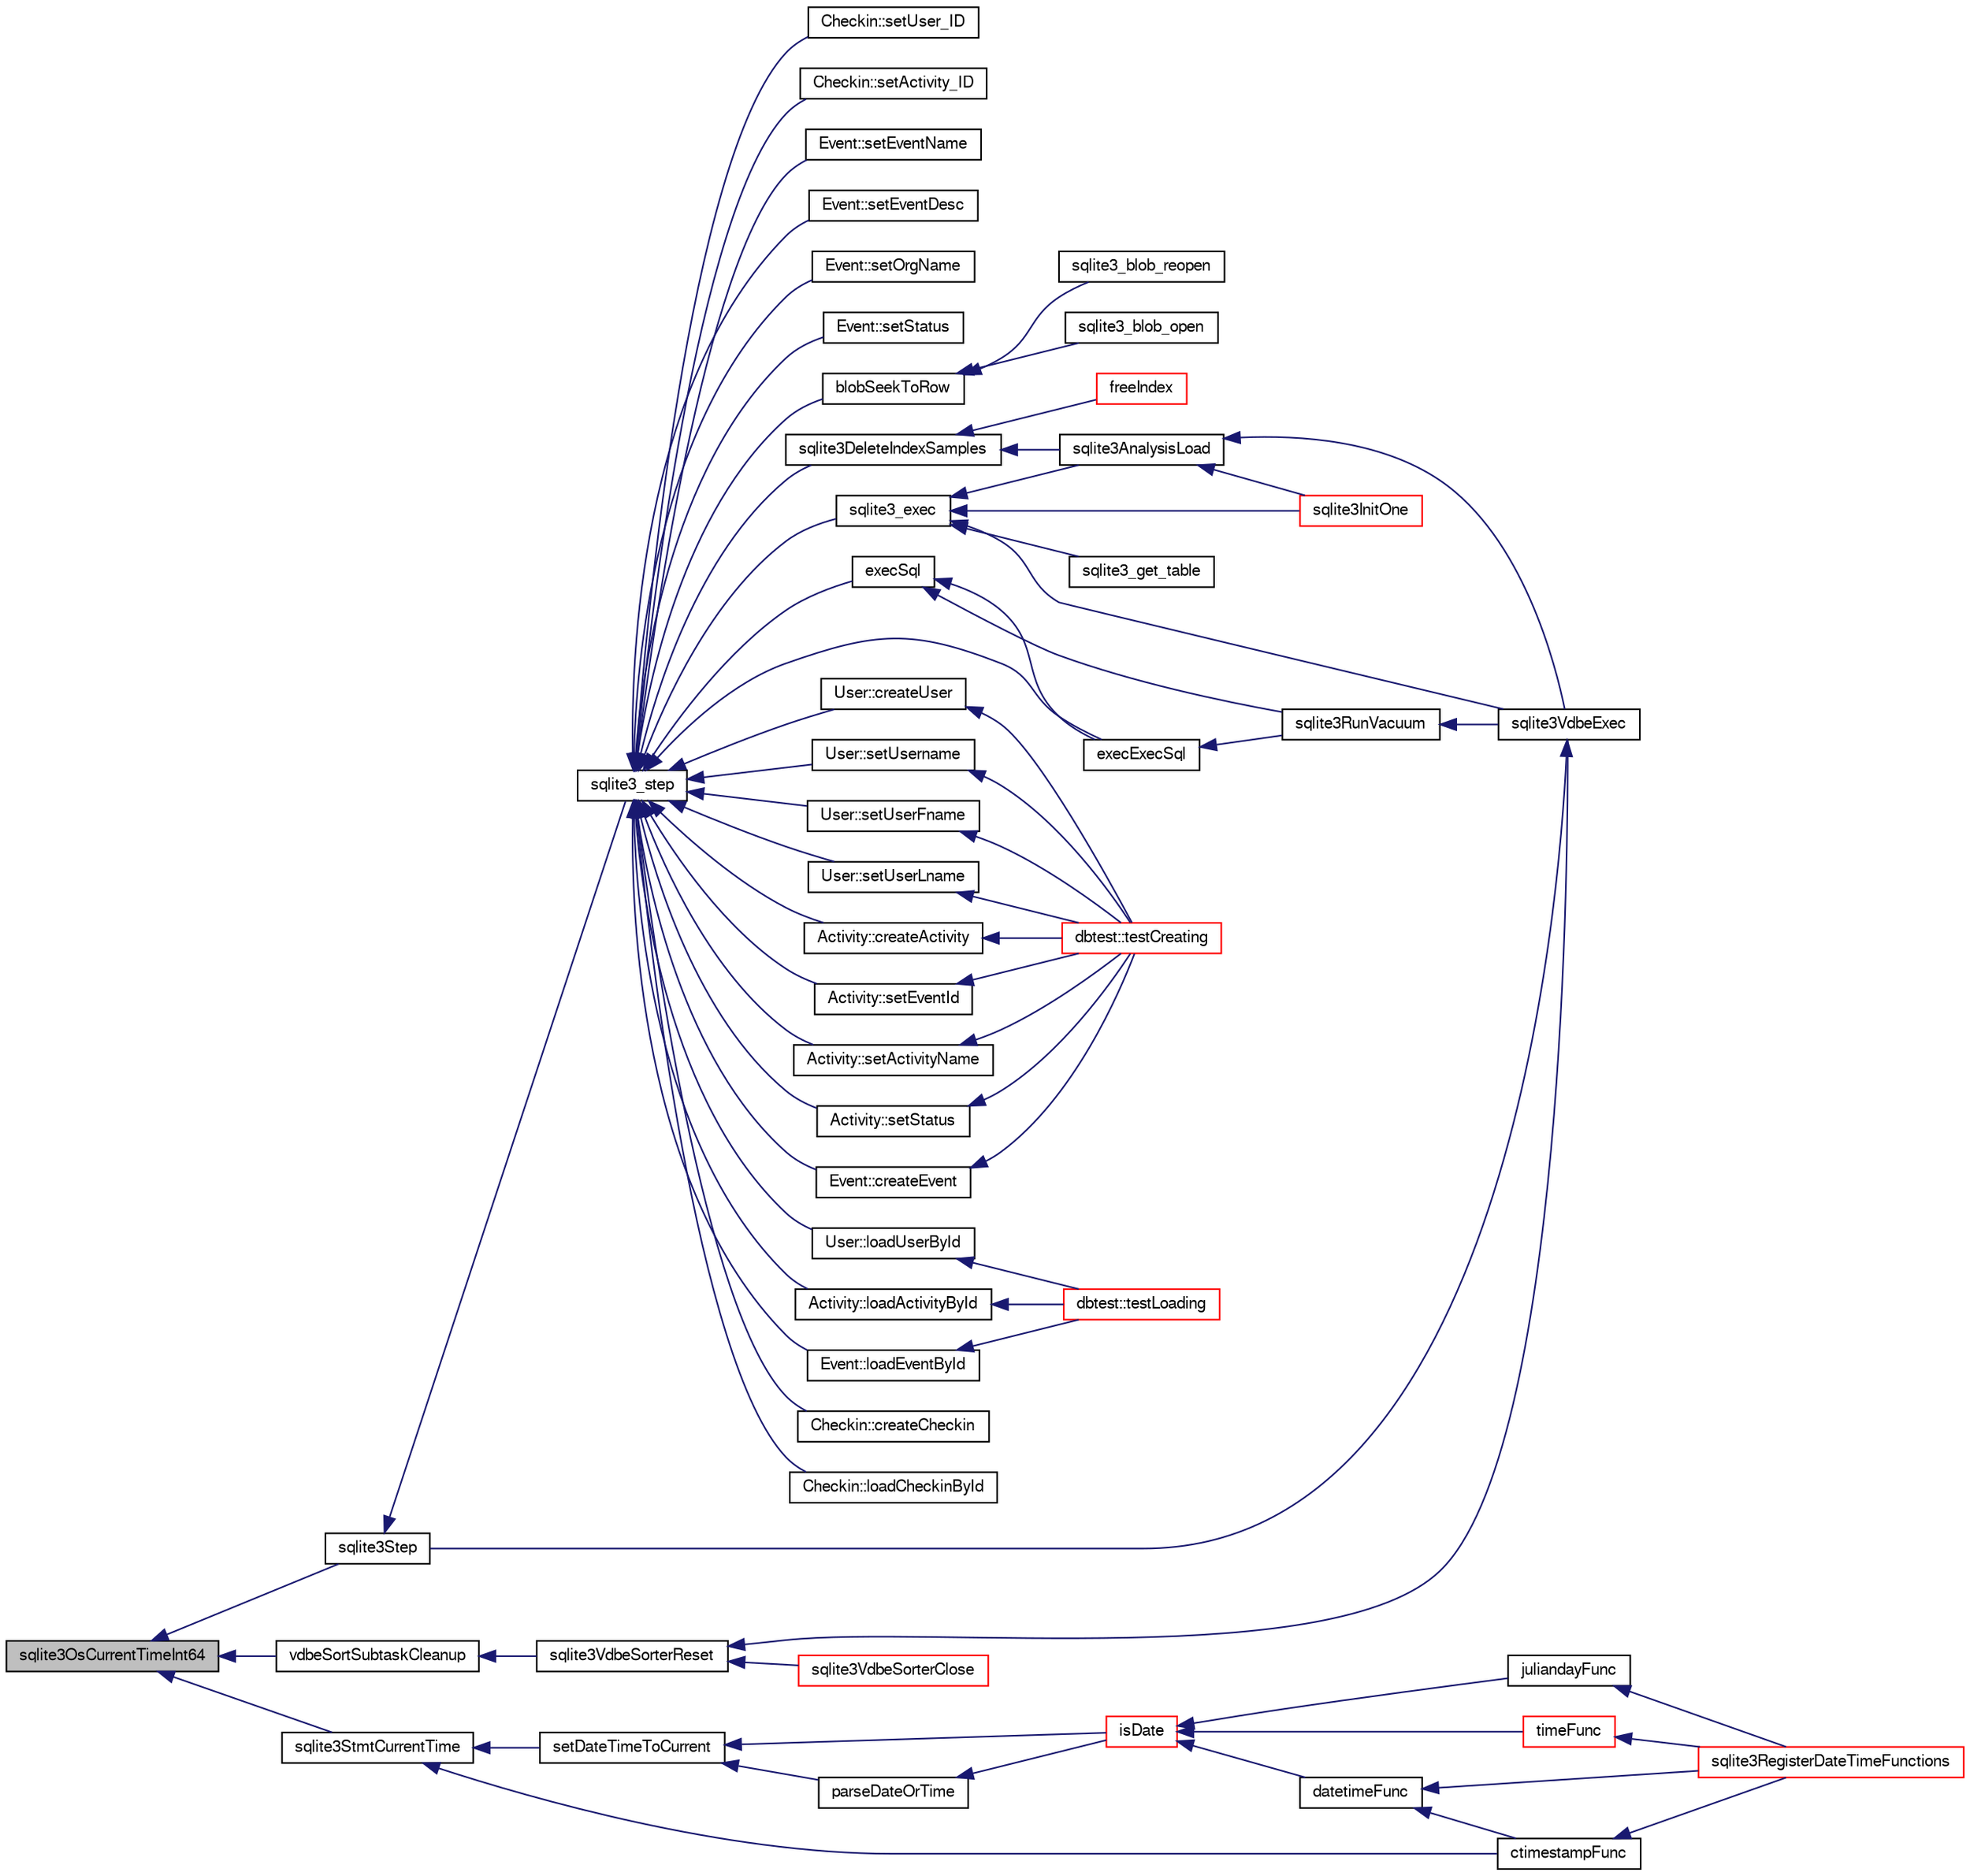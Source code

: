 digraph "sqlite3OsCurrentTimeInt64"
{
  edge [fontname="FreeSans",fontsize="10",labelfontname="FreeSans",labelfontsize="10"];
  node [fontname="FreeSans",fontsize="10",shape=record];
  rankdir="LR";
  Node607330 [label="sqlite3OsCurrentTimeInt64",height=0.2,width=0.4,color="black", fillcolor="grey75", style="filled", fontcolor="black"];
  Node607330 -> Node607331 [dir="back",color="midnightblue",fontsize="10",style="solid",fontname="FreeSans"];
  Node607331 [label="sqlite3Step",height=0.2,width=0.4,color="black", fillcolor="white", style="filled",URL="$sqlite3_8c.html#a3f2872e873e2758a4beedad1d5113554"];
  Node607331 -> Node607332 [dir="back",color="midnightblue",fontsize="10",style="solid",fontname="FreeSans"];
  Node607332 [label="sqlite3_step",height=0.2,width=0.4,color="black", fillcolor="white", style="filled",URL="$sqlite3_8h.html#ac1e491ce36b7471eb28387f7d3c74334"];
  Node607332 -> Node607333 [dir="back",color="midnightblue",fontsize="10",style="solid",fontname="FreeSans"];
  Node607333 [label="Activity::createActivity",height=0.2,width=0.4,color="black", fillcolor="white", style="filled",URL="$classActivity.html#a813cc5e52c14ab49b39014c134e3425b"];
  Node607333 -> Node607334 [dir="back",color="midnightblue",fontsize="10",style="solid",fontname="FreeSans"];
  Node607334 [label="dbtest::testCreating",height=0.2,width=0.4,color="red", fillcolor="white", style="filled",URL="$classdbtest.html#a8193e88a7df657069c8a6bd09c8243b7"];
  Node607332 -> Node607336 [dir="back",color="midnightblue",fontsize="10",style="solid",fontname="FreeSans"];
  Node607336 [label="Activity::loadActivityById",height=0.2,width=0.4,color="black", fillcolor="white", style="filled",URL="$classActivity.html#abe4ffb4f08a47212ebf9013259d9e7fd"];
  Node607336 -> Node607337 [dir="back",color="midnightblue",fontsize="10",style="solid",fontname="FreeSans"];
  Node607337 [label="dbtest::testLoading",height=0.2,width=0.4,color="red", fillcolor="white", style="filled",URL="$classdbtest.html#a6f98d82a2c8e2b9040848763504ddae1"];
  Node607332 -> Node607338 [dir="back",color="midnightblue",fontsize="10",style="solid",fontname="FreeSans"];
  Node607338 [label="Activity::setEventId",height=0.2,width=0.4,color="black", fillcolor="white", style="filled",URL="$classActivity.html#adb1d0fd0d08f473e068f0a4086bfa9ca"];
  Node607338 -> Node607334 [dir="back",color="midnightblue",fontsize="10",style="solid",fontname="FreeSans"];
  Node607332 -> Node607339 [dir="back",color="midnightblue",fontsize="10",style="solid",fontname="FreeSans"];
  Node607339 [label="Activity::setActivityName",height=0.2,width=0.4,color="black", fillcolor="white", style="filled",URL="$classActivity.html#a62dc3737b33915a36086f9dd26d16a81"];
  Node607339 -> Node607334 [dir="back",color="midnightblue",fontsize="10",style="solid",fontname="FreeSans"];
  Node607332 -> Node607340 [dir="back",color="midnightblue",fontsize="10",style="solid",fontname="FreeSans"];
  Node607340 [label="Activity::setStatus",height=0.2,width=0.4,color="black", fillcolor="white", style="filled",URL="$classActivity.html#af618135a7738f4d2a7ee147a8ef912ea"];
  Node607340 -> Node607334 [dir="back",color="midnightblue",fontsize="10",style="solid",fontname="FreeSans"];
  Node607332 -> Node607341 [dir="back",color="midnightblue",fontsize="10",style="solid",fontname="FreeSans"];
  Node607341 [label="Checkin::createCheckin",height=0.2,width=0.4,color="black", fillcolor="white", style="filled",URL="$classCheckin.html#a4e40acdf7fff0e607f6de4f24f3a163c"];
  Node607332 -> Node607342 [dir="back",color="midnightblue",fontsize="10",style="solid",fontname="FreeSans"];
  Node607342 [label="Checkin::loadCheckinById",height=0.2,width=0.4,color="black", fillcolor="white", style="filled",URL="$classCheckin.html#a3461f70ea6c68475225f2a07f78a21e0"];
  Node607332 -> Node607343 [dir="back",color="midnightblue",fontsize="10",style="solid",fontname="FreeSans"];
  Node607343 [label="Checkin::setUser_ID",height=0.2,width=0.4,color="black", fillcolor="white", style="filled",URL="$classCheckin.html#a76ab640f4f912876dbebf183db5359c6"];
  Node607332 -> Node607344 [dir="back",color="midnightblue",fontsize="10",style="solid",fontname="FreeSans"];
  Node607344 [label="Checkin::setActivity_ID",height=0.2,width=0.4,color="black", fillcolor="white", style="filled",URL="$classCheckin.html#ab2ff3ec2604ec73a42af25874a00b232"];
  Node607332 -> Node607345 [dir="back",color="midnightblue",fontsize="10",style="solid",fontname="FreeSans"];
  Node607345 [label="Event::createEvent",height=0.2,width=0.4,color="black", fillcolor="white", style="filled",URL="$classEvent.html#a77adb9f4a46ffb32c2d931f0691f5903"];
  Node607345 -> Node607334 [dir="back",color="midnightblue",fontsize="10",style="solid",fontname="FreeSans"];
  Node607332 -> Node607346 [dir="back",color="midnightblue",fontsize="10",style="solid",fontname="FreeSans"];
  Node607346 [label="Event::loadEventById",height=0.2,width=0.4,color="black", fillcolor="white", style="filled",URL="$classEvent.html#afa66cea33f722dbeecb69cc98fdea055"];
  Node607346 -> Node607337 [dir="back",color="midnightblue",fontsize="10",style="solid",fontname="FreeSans"];
  Node607332 -> Node607347 [dir="back",color="midnightblue",fontsize="10",style="solid",fontname="FreeSans"];
  Node607347 [label="Event::setEventName",height=0.2,width=0.4,color="black", fillcolor="white", style="filled",URL="$classEvent.html#a10596b6ca077df05184e30d62b08729d"];
  Node607332 -> Node607348 [dir="back",color="midnightblue",fontsize="10",style="solid",fontname="FreeSans"];
  Node607348 [label="Event::setEventDesc",height=0.2,width=0.4,color="black", fillcolor="white", style="filled",URL="$classEvent.html#ae36b8377dcae792f1c5c4726024c981b"];
  Node607332 -> Node607349 [dir="back",color="midnightblue",fontsize="10",style="solid",fontname="FreeSans"];
  Node607349 [label="Event::setOrgName",height=0.2,width=0.4,color="black", fillcolor="white", style="filled",URL="$classEvent.html#a19aac0f776bd764563a54977656cf680"];
  Node607332 -> Node607350 [dir="back",color="midnightblue",fontsize="10",style="solid",fontname="FreeSans"];
  Node607350 [label="Event::setStatus",height=0.2,width=0.4,color="black", fillcolor="white", style="filled",URL="$classEvent.html#ab0a6b9285af0f4172eb841e2b80f8972"];
  Node607332 -> Node607351 [dir="back",color="midnightblue",fontsize="10",style="solid",fontname="FreeSans"];
  Node607351 [label="blobSeekToRow",height=0.2,width=0.4,color="black", fillcolor="white", style="filled",URL="$sqlite3_8c.html#afff57e13332b98c8a44a7cebe38962ab"];
  Node607351 -> Node607352 [dir="back",color="midnightblue",fontsize="10",style="solid",fontname="FreeSans"];
  Node607352 [label="sqlite3_blob_open",height=0.2,width=0.4,color="black", fillcolor="white", style="filled",URL="$sqlite3_8h.html#adb8ad839a5bdd62a43785132bc7dd518"];
  Node607351 -> Node607353 [dir="back",color="midnightblue",fontsize="10",style="solid",fontname="FreeSans"];
  Node607353 [label="sqlite3_blob_reopen",height=0.2,width=0.4,color="black", fillcolor="white", style="filled",URL="$sqlite3_8h.html#abc77c24fdc0150138490359a94360f7e"];
  Node607332 -> Node607354 [dir="back",color="midnightblue",fontsize="10",style="solid",fontname="FreeSans"];
  Node607354 [label="sqlite3DeleteIndexSamples",height=0.2,width=0.4,color="black", fillcolor="white", style="filled",URL="$sqlite3_8c.html#aaeda0302fbf61397ec009f65bed047ef"];
  Node607354 -> Node607355 [dir="back",color="midnightblue",fontsize="10",style="solid",fontname="FreeSans"];
  Node607355 [label="sqlite3AnalysisLoad",height=0.2,width=0.4,color="black", fillcolor="white", style="filled",URL="$sqlite3_8c.html#a48a2301c27e1d3d68708b9b8761b5a01"];
  Node607355 -> Node607356 [dir="back",color="midnightblue",fontsize="10",style="solid",fontname="FreeSans"];
  Node607356 [label="sqlite3VdbeExec",height=0.2,width=0.4,color="black", fillcolor="white", style="filled",URL="$sqlite3_8c.html#a8ce40a614bdc56719c4d642b1e4dfb21"];
  Node607356 -> Node607331 [dir="back",color="midnightblue",fontsize="10",style="solid",fontname="FreeSans"];
  Node607355 -> Node607357 [dir="back",color="midnightblue",fontsize="10",style="solid",fontname="FreeSans"];
  Node607357 [label="sqlite3InitOne",height=0.2,width=0.4,color="red", fillcolor="white", style="filled",URL="$sqlite3_8c.html#ac4318b25df65269906b0379251fe9b85"];
  Node607354 -> Node607458 [dir="back",color="midnightblue",fontsize="10",style="solid",fontname="FreeSans"];
  Node607458 [label="freeIndex",height=0.2,width=0.4,color="red", fillcolor="white", style="filled",URL="$sqlite3_8c.html#a00907c99c18d5bcb9d0b38c077146c31"];
  Node607332 -> Node607524 [dir="back",color="midnightblue",fontsize="10",style="solid",fontname="FreeSans"];
  Node607524 [label="sqlite3_exec",height=0.2,width=0.4,color="black", fillcolor="white", style="filled",URL="$sqlite3_8h.html#a97487ec8150e0bcc8fa392ab8f0e24db"];
  Node607524 -> Node607356 [dir="back",color="midnightblue",fontsize="10",style="solid",fontname="FreeSans"];
  Node607524 -> Node607355 [dir="back",color="midnightblue",fontsize="10",style="solid",fontname="FreeSans"];
  Node607524 -> Node607357 [dir="back",color="midnightblue",fontsize="10",style="solid",fontname="FreeSans"];
  Node607524 -> Node607525 [dir="back",color="midnightblue",fontsize="10",style="solid",fontname="FreeSans"];
  Node607525 [label="sqlite3_get_table",height=0.2,width=0.4,color="black", fillcolor="white", style="filled",URL="$sqlite3_8h.html#a5effeac4e12df57beaa35c5be1f61579"];
  Node607332 -> Node607515 [dir="back",color="midnightblue",fontsize="10",style="solid",fontname="FreeSans"];
  Node607515 [label="execSql",height=0.2,width=0.4,color="black", fillcolor="white", style="filled",URL="$sqlite3_8c.html#a7d16651b98a110662f4c265eff0246cb"];
  Node607515 -> Node607516 [dir="back",color="midnightblue",fontsize="10",style="solid",fontname="FreeSans"];
  Node607516 [label="execExecSql",height=0.2,width=0.4,color="black", fillcolor="white", style="filled",URL="$sqlite3_8c.html#ac1be09a6c047f21133d16378d301e0d4"];
  Node607516 -> Node607517 [dir="back",color="midnightblue",fontsize="10",style="solid",fontname="FreeSans"];
  Node607517 [label="sqlite3RunVacuum",height=0.2,width=0.4,color="black", fillcolor="white", style="filled",URL="$sqlite3_8c.html#a5e83ddc7b3e7e8e79ad5d1fc92de1d2f"];
  Node607517 -> Node607356 [dir="back",color="midnightblue",fontsize="10",style="solid",fontname="FreeSans"];
  Node607515 -> Node607517 [dir="back",color="midnightblue",fontsize="10",style="solid",fontname="FreeSans"];
  Node607332 -> Node607516 [dir="back",color="midnightblue",fontsize="10",style="solid",fontname="FreeSans"];
  Node607332 -> Node607518 [dir="back",color="midnightblue",fontsize="10",style="solid",fontname="FreeSans"];
  Node607518 [label="User::createUser",height=0.2,width=0.4,color="black", fillcolor="white", style="filled",URL="$classUser.html#a22ed673939e8cc0a136130b809bba513"];
  Node607518 -> Node607334 [dir="back",color="midnightblue",fontsize="10",style="solid",fontname="FreeSans"];
  Node607332 -> Node607519 [dir="back",color="midnightblue",fontsize="10",style="solid",fontname="FreeSans"];
  Node607519 [label="User::loadUserById",height=0.2,width=0.4,color="black", fillcolor="white", style="filled",URL="$classUser.html#a863377665b7fb83c5547dcf9727f5092"];
  Node607519 -> Node607337 [dir="back",color="midnightblue",fontsize="10",style="solid",fontname="FreeSans"];
  Node607332 -> Node607520 [dir="back",color="midnightblue",fontsize="10",style="solid",fontname="FreeSans"];
  Node607520 [label="User::setUsername",height=0.2,width=0.4,color="black", fillcolor="white", style="filled",URL="$classUser.html#aa0497022a136cb78de785b0a39ae60b1"];
  Node607520 -> Node607334 [dir="back",color="midnightblue",fontsize="10",style="solid",fontname="FreeSans"];
  Node607332 -> Node607521 [dir="back",color="midnightblue",fontsize="10",style="solid",fontname="FreeSans"];
  Node607521 [label="User::setUserFname",height=0.2,width=0.4,color="black", fillcolor="white", style="filled",URL="$classUser.html#a72657eb55cd0ca437b4841a43f19912f"];
  Node607521 -> Node607334 [dir="back",color="midnightblue",fontsize="10",style="solid",fontname="FreeSans"];
  Node607332 -> Node607522 [dir="back",color="midnightblue",fontsize="10",style="solid",fontname="FreeSans"];
  Node607522 [label="User::setUserLname",height=0.2,width=0.4,color="black", fillcolor="white", style="filled",URL="$classUser.html#aa25973387e5afe1aa6f60dd6545e33b5"];
  Node607522 -> Node607334 [dir="back",color="midnightblue",fontsize="10",style="solid",fontname="FreeSans"];
  Node607330 -> Node607592 [dir="back",color="midnightblue",fontsize="10",style="solid",fontname="FreeSans"];
  Node607592 [label="sqlite3StmtCurrentTime",height=0.2,width=0.4,color="black", fillcolor="white", style="filled",URL="$sqlite3_8c.html#ae1011d49964d4f1e38cebd95eab80802"];
  Node607592 -> Node607593 [dir="back",color="midnightblue",fontsize="10",style="solid",fontname="FreeSans"];
  Node607593 [label="setDateTimeToCurrent",height=0.2,width=0.4,color="black", fillcolor="white", style="filled",URL="$sqlite3_8c.html#a18009d23009369ca192dbbc98f7b9e2e"];
  Node607593 -> Node607594 [dir="back",color="midnightblue",fontsize="10",style="solid",fontname="FreeSans"];
  Node607594 [label="parseDateOrTime",height=0.2,width=0.4,color="black", fillcolor="white", style="filled",URL="$sqlite3_8c.html#a86a0ea000a0479eb6de44cbeb82acef9"];
  Node607594 -> Node607595 [dir="back",color="midnightblue",fontsize="10",style="solid",fontname="FreeSans"];
  Node607595 [label="isDate",height=0.2,width=0.4,color="red", fillcolor="white", style="filled",URL="$sqlite3_8c.html#a88586fabfb5a2ee248ccf6f5dfb90904"];
  Node607595 -> Node607596 [dir="back",color="midnightblue",fontsize="10",style="solid",fontname="FreeSans"];
  Node607596 [label="juliandayFunc",height=0.2,width=0.4,color="black", fillcolor="white", style="filled",URL="$sqlite3_8c.html#ac3eed2d3f72c21bee1e65f9d0f33a263"];
  Node607596 -> Node607597 [dir="back",color="midnightblue",fontsize="10",style="solid",fontname="FreeSans"];
  Node607597 [label="sqlite3RegisterDateTimeFunctions",height=0.2,width=0.4,color="red", fillcolor="white", style="filled",URL="$sqlite3_8c.html#a44405fdf6c4462912007f6602ecc0bb4"];
  Node607595 -> Node607911 [dir="back",color="midnightblue",fontsize="10",style="solid",fontname="FreeSans"];
  Node607911 [label="datetimeFunc",height=0.2,width=0.4,color="black", fillcolor="white", style="filled",URL="$sqlite3_8c.html#a9755493e1c5c377b5ea7078b4029c24a"];
  Node607911 -> Node607912 [dir="back",color="midnightblue",fontsize="10",style="solid",fontname="FreeSans"];
  Node607912 [label="ctimestampFunc",height=0.2,width=0.4,color="black", fillcolor="white", style="filled",URL="$sqlite3_8c.html#af66b08c4ab0dce0ff0c92a61b580f514"];
  Node607912 -> Node607597 [dir="back",color="midnightblue",fontsize="10",style="solid",fontname="FreeSans"];
  Node607911 -> Node607597 [dir="back",color="midnightblue",fontsize="10",style="solid",fontname="FreeSans"];
  Node607595 -> Node607913 [dir="back",color="midnightblue",fontsize="10",style="solid",fontname="FreeSans"];
  Node607913 [label="timeFunc",height=0.2,width=0.4,color="red", fillcolor="white", style="filled",URL="$sqlite3_8c.html#aca881e4cda242c3a8f2256605cbf9e91"];
  Node607913 -> Node607597 [dir="back",color="midnightblue",fontsize="10",style="solid",fontname="FreeSans"];
  Node607593 -> Node607595 [dir="back",color="midnightblue",fontsize="10",style="solid",fontname="FreeSans"];
  Node607592 -> Node607912 [dir="back",color="midnightblue",fontsize="10",style="solid",fontname="FreeSans"];
  Node607330 -> Node607743 [dir="back",color="midnightblue",fontsize="10",style="solid",fontname="FreeSans"];
  Node607743 [label="vdbeSortSubtaskCleanup",height=0.2,width=0.4,color="black", fillcolor="white", style="filled",URL="$sqlite3_8c.html#abc8ce4c3ef58cc10f5b27642aab32b30"];
  Node607743 -> Node607744 [dir="back",color="midnightblue",fontsize="10",style="solid",fontname="FreeSans"];
  Node607744 [label="sqlite3VdbeSorterReset",height=0.2,width=0.4,color="black", fillcolor="white", style="filled",URL="$sqlite3_8c.html#a5dc239f845e793a82dd1d60ed3ed9c09"];
  Node607744 -> Node607356 [dir="back",color="midnightblue",fontsize="10",style="solid",fontname="FreeSans"];
  Node607744 -> Node607745 [dir="back",color="midnightblue",fontsize="10",style="solid",fontname="FreeSans"];
  Node607745 [label="sqlite3VdbeSorterClose",height=0.2,width=0.4,color="red", fillcolor="white", style="filled",URL="$sqlite3_8c.html#a787fa9e9800f8ae4ef3fa11044ed1ac9"];
}

